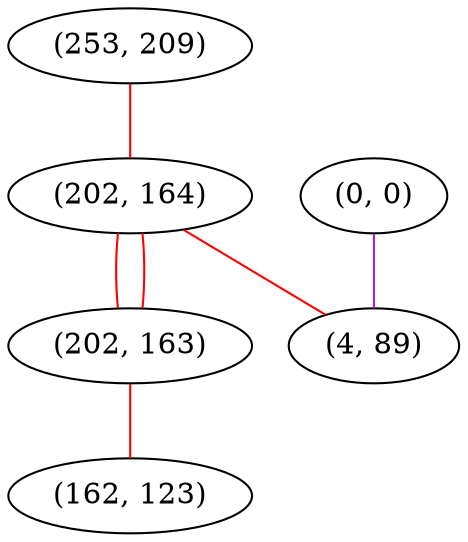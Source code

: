 graph "" {
"(253, 209)";
"(0, 0)";
"(202, 164)";
"(202, 163)";
"(4, 89)";
"(162, 123)";
"(253, 209)" -- "(202, 164)"  [color=red, key=0, weight=1];
"(0, 0)" -- "(4, 89)"  [color=purple, key=0, weight=4];
"(202, 164)" -- "(202, 163)"  [color=red, key=0, weight=1];
"(202, 164)" -- "(202, 163)"  [color=red, key=1, weight=1];
"(202, 164)" -- "(4, 89)"  [color=red, key=0, weight=1];
"(202, 163)" -- "(162, 123)"  [color=red, key=0, weight=1];
}

